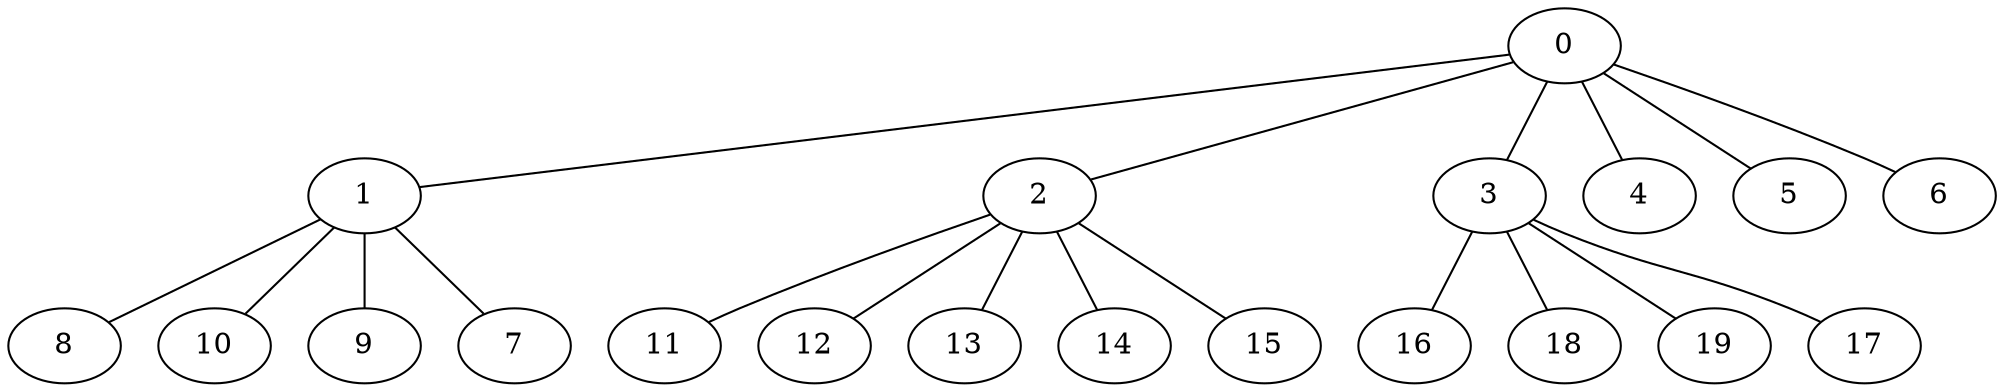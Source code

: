 
graph graphname {
    0 -- 1
0 -- 2
0 -- 3
0 -- 4
0 -- 5
0 -- 6
1 -- 8
1 -- 10
1 -- 9
1 -- 7
2 -- 11
2 -- 12
2 -- 13
2 -- 14
2 -- 15
3 -- 16
3 -- 18
3 -- 19
3 -- 17

}
